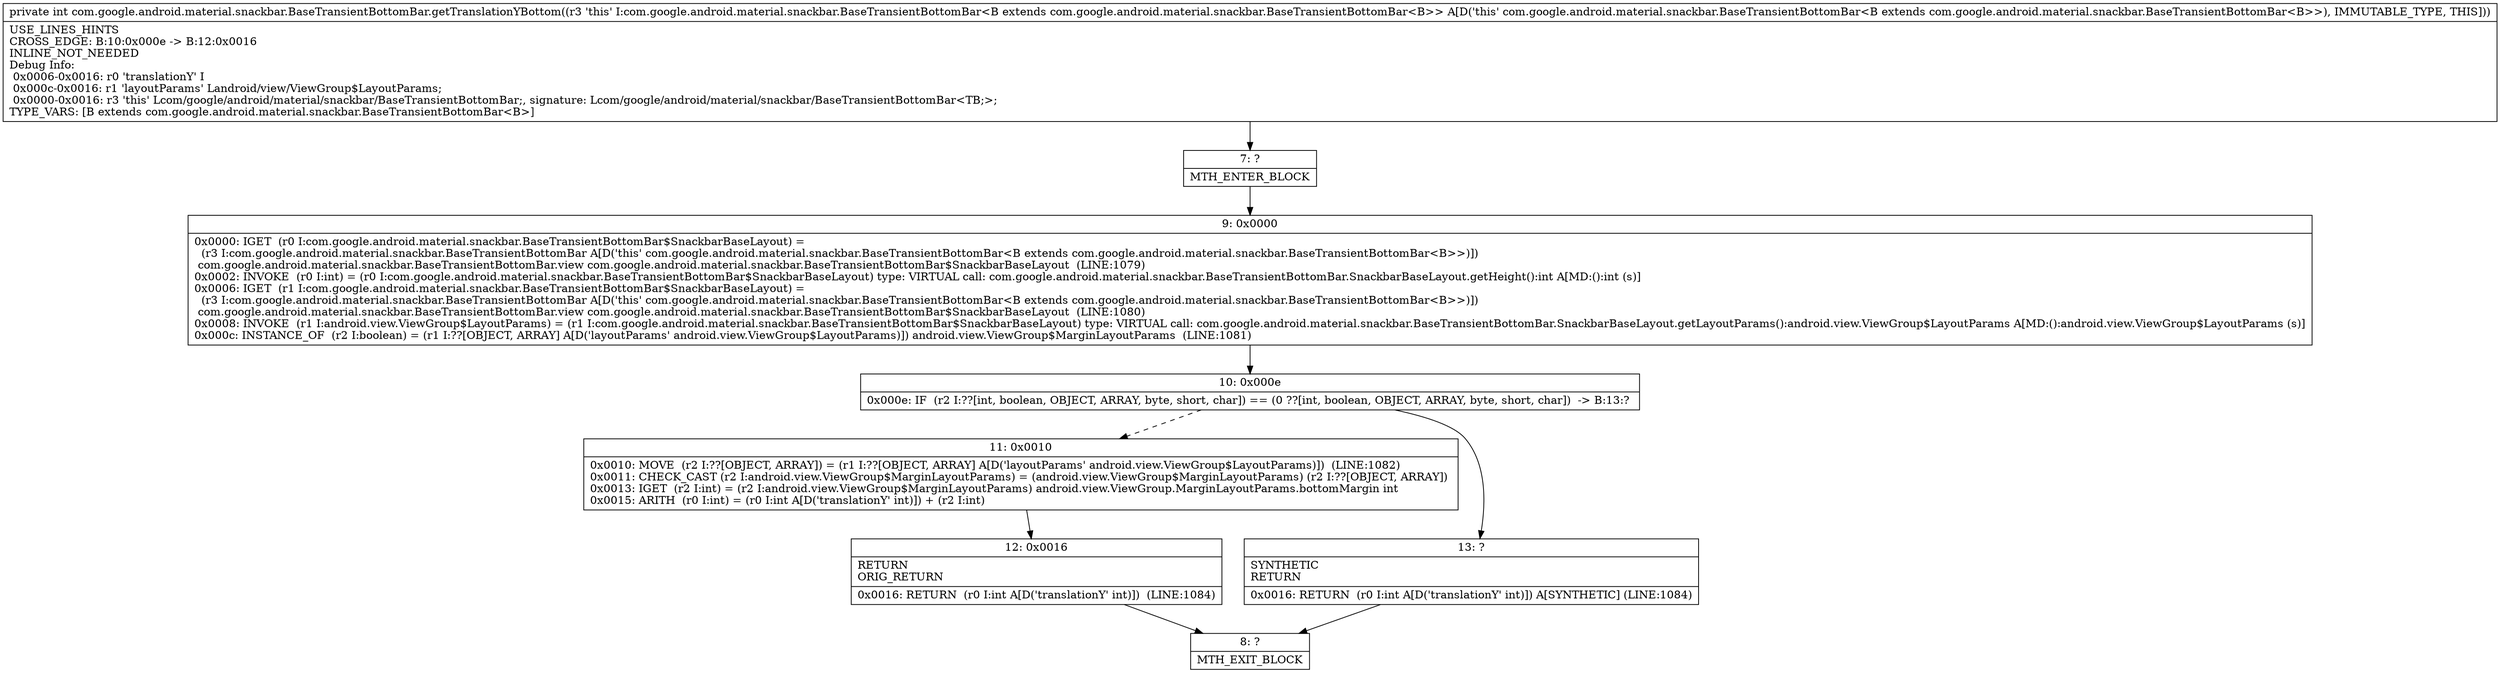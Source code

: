 digraph "CFG forcom.google.android.material.snackbar.BaseTransientBottomBar.getTranslationYBottom()I" {
Node_7 [shape=record,label="{7\:\ ?|MTH_ENTER_BLOCK\l}"];
Node_9 [shape=record,label="{9\:\ 0x0000|0x0000: IGET  (r0 I:com.google.android.material.snackbar.BaseTransientBottomBar$SnackbarBaseLayout) = \l  (r3 I:com.google.android.material.snackbar.BaseTransientBottomBar A[D('this' com.google.android.material.snackbar.BaseTransientBottomBar\<B extends com.google.android.material.snackbar.BaseTransientBottomBar\<B\>\>)])\l com.google.android.material.snackbar.BaseTransientBottomBar.view com.google.android.material.snackbar.BaseTransientBottomBar$SnackbarBaseLayout  (LINE:1079)\l0x0002: INVOKE  (r0 I:int) = (r0 I:com.google.android.material.snackbar.BaseTransientBottomBar$SnackbarBaseLayout) type: VIRTUAL call: com.google.android.material.snackbar.BaseTransientBottomBar.SnackbarBaseLayout.getHeight():int A[MD:():int (s)]\l0x0006: IGET  (r1 I:com.google.android.material.snackbar.BaseTransientBottomBar$SnackbarBaseLayout) = \l  (r3 I:com.google.android.material.snackbar.BaseTransientBottomBar A[D('this' com.google.android.material.snackbar.BaseTransientBottomBar\<B extends com.google.android.material.snackbar.BaseTransientBottomBar\<B\>\>)])\l com.google.android.material.snackbar.BaseTransientBottomBar.view com.google.android.material.snackbar.BaseTransientBottomBar$SnackbarBaseLayout  (LINE:1080)\l0x0008: INVOKE  (r1 I:android.view.ViewGroup$LayoutParams) = (r1 I:com.google.android.material.snackbar.BaseTransientBottomBar$SnackbarBaseLayout) type: VIRTUAL call: com.google.android.material.snackbar.BaseTransientBottomBar.SnackbarBaseLayout.getLayoutParams():android.view.ViewGroup$LayoutParams A[MD:():android.view.ViewGroup$LayoutParams (s)]\l0x000c: INSTANCE_OF  (r2 I:boolean) = (r1 I:??[OBJECT, ARRAY] A[D('layoutParams' android.view.ViewGroup$LayoutParams)]) android.view.ViewGroup$MarginLayoutParams  (LINE:1081)\l}"];
Node_10 [shape=record,label="{10\:\ 0x000e|0x000e: IF  (r2 I:??[int, boolean, OBJECT, ARRAY, byte, short, char]) == (0 ??[int, boolean, OBJECT, ARRAY, byte, short, char])  \-\> B:13:? \l}"];
Node_11 [shape=record,label="{11\:\ 0x0010|0x0010: MOVE  (r2 I:??[OBJECT, ARRAY]) = (r1 I:??[OBJECT, ARRAY] A[D('layoutParams' android.view.ViewGroup$LayoutParams)])  (LINE:1082)\l0x0011: CHECK_CAST (r2 I:android.view.ViewGroup$MarginLayoutParams) = (android.view.ViewGroup$MarginLayoutParams) (r2 I:??[OBJECT, ARRAY]) \l0x0013: IGET  (r2 I:int) = (r2 I:android.view.ViewGroup$MarginLayoutParams) android.view.ViewGroup.MarginLayoutParams.bottomMargin int \l0x0015: ARITH  (r0 I:int) = (r0 I:int A[D('translationY' int)]) + (r2 I:int) \l}"];
Node_12 [shape=record,label="{12\:\ 0x0016|RETURN\lORIG_RETURN\l|0x0016: RETURN  (r0 I:int A[D('translationY' int)])  (LINE:1084)\l}"];
Node_8 [shape=record,label="{8\:\ ?|MTH_EXIT_BLOCK\l}"];
Node_13 [shape=record,label="{13\:\ ?|SYNTHETIC\lRETURN\l|0x0016: RETURN  (r0 I:int A[D('translationY' int)]) A[SYNTHETIC] (LINE:1084)\l}"];
MethodNode[shape=record,label="{private int com.google.android.material.snackbar.BaseTransientBottomBar.getTranslationYBottom((r3 'this' I:com.google.android.material.snackbar.BaseTransientBottomBar\<B extends com.google.android.material.snackbar.BaseTransientBottomBar\<B\>\> A[D('this' com.google.android.material.snackbar.BaseTransientBottomBar\<B extends com.google.android.material.snackbar.BaseTransientBottomBar\<B\>\>), IMMUTABLE_TYPE, THIS]))  | USE_LINES_HINTS\lCROSS_EDGE: B:10:0x000e \-\> B:12:0x0016\lINLINE_NOT_NEEDED\lDebug Info:\l  0x0006\-0x0016: r0 'translationY' I\l  0x000c\-0x0016: r1 'layoutParams' Landroid\/view\/ViewGroup$LayoutParams;\l  0x0000\-0x0016: r3 'this' Lcom\/google\/android\/material\/snackbar\/BaseTransientBottomBar;, signature: Lcom\/google\/android\/material\/snackbar\/BaseTransientBottomBar\<TB;\>;\lTYPE_VARS: [B extends com.google.android.material.snackbar.BaseTransientBottomBar\<B\>]\l}"];
MethodNode -> Node_7;Node_7 -> Node_9;
Node_9 -> Node_10;
Node_10 -> Node_11[style=dashed];
Node_10 -> Node_13;
Node_11 -> Node_12;
Node_12 -> Node_8;
Node_13 -> Node_8;
}

